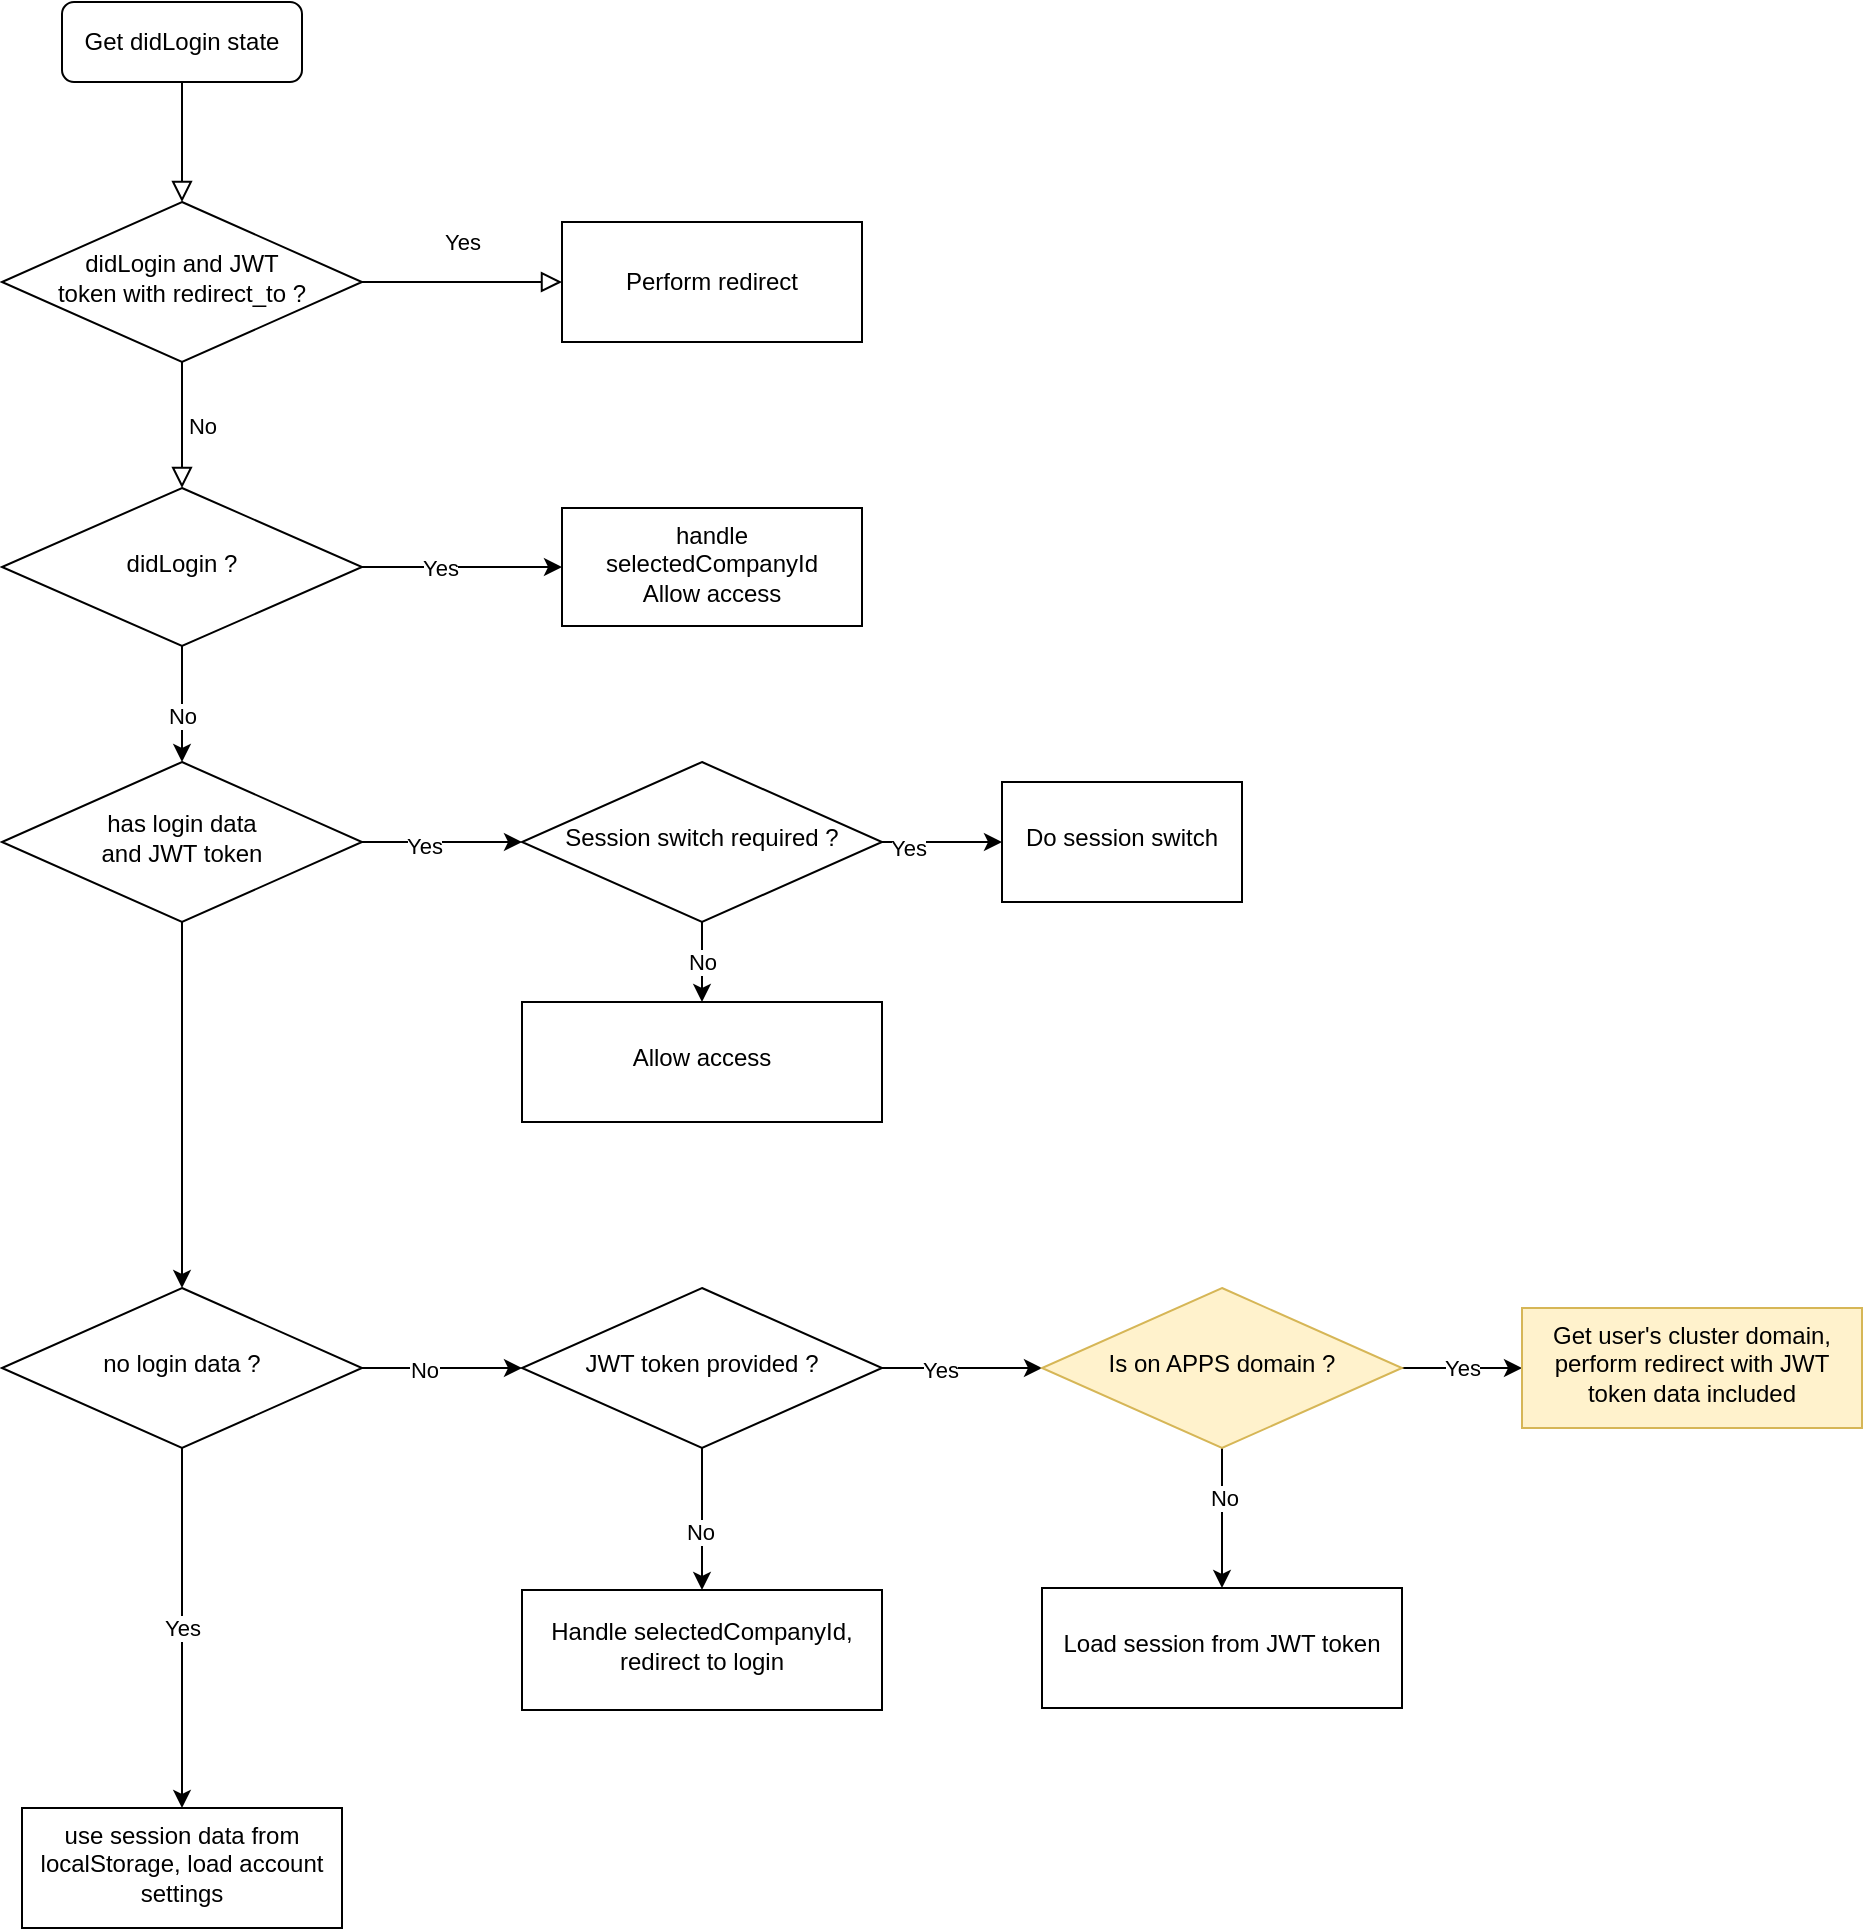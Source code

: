<mxfile version="14.2.4" type="github">
  <diagram id="C5RBs43oDa-KdzZeNtuy" name="Page-1">
    <mxGraphModel dx="1097" dy="523" grid="1" gridSize="10" guides="1" tooltips="1" connect="1" arrows="1" fold="1" page="1" pageScale="1" pageWidth="827" pageHeight="1169" math="0" shadow="0">
      <root>
        <mxCell id="WIyWlLk6GJQsqaUBKTNV-0" />
        <mxCell id="WIyWlLk6GJQsqaUBKTNV-1" parent="WIyWlLk6GJQsqaUBKTNV-0" />
        <mxCell id="WIyWlLk6GJQsqaUBKTNV-2" value="" style="rounded=0;html=1;jettySize=auto;orthogonalLoop=1;fontSize=11;endArrow=block;endFill=0;endSize=8;strokeWidth=1;shadow=0;labelBackgroundColor=none;edgeStyle=orthogonalEdgeStyle;" parent="WIyWlLk6GJQsqaUBKTNV-1" source="WIyWlLk6GJQsqaUBKTNV-3" target="WIyWlLk6GJQsqaUBKTNV-6" edge="1">
          <mxGeometry relative="1" as="geometry" />
        </mxCell>
        <mxCell id="WIyWlLk6GJQsqaUBKTNV-3" value="Get didLogin state" style="rounded=1;whiteSpace=wrap;html=1;fontSize=12;glass=0;strokeWidth=1;shadow=0;" parent="WIyWlLk6GJQsqaUBKTNV-1" vertex="1">
          <mxGeometry x="200" y="70" width="120" height="40" as="geometry" />
        </mxCell>
        <mxCell id="WIyWlLk6GJQsqaUBKTNV-4" value="Yes" style="rounded=0;html=1;jettySize=auto;orthogonalLoop=1;fontSize=11;endArrow=block;endFill=0;endSize=8;strokeWidth=1;shadow=0;labelBackgroundColor=none;edgeStyle=orthogonalEdgeStyle;" parent="WIyWlLk6GJQsqaUBKTNV-1" source="WIyWlLk6GJQsqaUBKTNV-6" target="O359kgjVD8V8Ssr4h9Wz-1" edge="1">
          <mxGeometry y="20" relative="1" as="geometry">
            <mxPoint as="offset" />
            <mxPoint x="420" y="210" as="targetPoint" />
          </mxGeometry>
        </mxCell>
        <mxCell id="WIyWlLk6GJQsqaUBKTNV-5" value="No" style="edgeStyle=orthogonalEdgeStyle;rounded=0;html=1;jettySize=auto;orthogonalLoop=1;fontSize=11;endArrow=block;endFill=0;endSize=8;strokeWidth=1;shadow=0;labelBackgroundColor=none;entryX=0.5;entryY=0;entryDx=0;entryDy=0;" parent="WIyWlLk6GJQsqaUBKTNV-1" source="WIyWlLk6GJQsqaUBKTNV-6" target="O359kgjVD8V8Ssr4h9Wz-0" edge="1">
          <mxGeometry y="10" relative="1" as="geometry">
            <mxPoint as="offset" />
            <mxPoint x="260" y="350" as="targetPoint" />
          </mxGeometry>
        </mxCell>
        <mxCell id="WIyWlLk6GJQsqaUBKTNV-6" value="&lt;div&gt;didLogin and JWT&lt;/div&gt;&lt;div&gt;token with redirect_to ?&lt;/div&gt;" style="rhombus;whiteSpace=wrap;html=1;shadow=0;fontFamily=Helvetica;fontSize=12;align=center;strokeWidth=1;spacing=6;spacingTop=-4;" parent="WIyWlLk6GJQsqaUBKTNV-1" vertex="1">
          <mxGeometry x="170" y="170" width="180" height="80" as="geometry" />
        </mxCell>
        <mxCell id="O359kgjVD8V8Ssr4h9Wz-5" value="" style="edgeStyle=orthogonalEdgeStyle;rounded=0;orthogonalLoop=1;jettySize=auto;html=1;" edge="1" parent="WIyWlLk6GJQsqaUBKTNV-1" source="O359kgjVD8V8Ssr4h9Wz-0" target="O359kgjVD8V8Ssr4h9Wz-4">
          <mxGeometry relative="1" as="geometry" />
        </mxCell>
        <mxCell id="O359kgjVD8V8Ssr4h9Wz-6" value="Yes" style="edgeLabel;html=1;align=center;verticalAlign=middle;resizable=0;points=[];" vertex="1" connectable="0" parent="O359kgjVD8V8Ssr4h9Wz-5">
          <mxGeometry x="-0.231" relative="1" as="geometry">
            <mxPoint as="offset" />
          </mxGeometry>
        </mxCell>
        <mxCell id="O359kgjVD8V8Ssr4h9Wz-8" value="" style="edgeStyle=orthogonalEdgeStyle;rounded=0;orthogonalLoop=1;jettySize=auto;html=1;" edge="1" parent="WIyWlLk6GJQsqaUBKTNV-1" source="O359kgjVD8V8Ssr4h9Wz-0" target="O359kgjVD8V8Ssr4h9Wz-7">
          <mxGeometry relative="1" as="geometry" />
        </mxCell>
        <mxCell id="O359kgjVD8V8Ssr4h9Wz-9" value="No" style="edgeLabel;html=1;align=center;verticalAlign=middle;resizable=0;points=[];" vertex="1" connectable="0" parent="O359kgjVD8V8Ssr4h9Wz-8">
          <mxGeometry x="0.192" relative="1" as="geometry">
            <mxPoint as="offset" />
          </mxGeometry>
        </mxCell>
        <mxCell id="O359kgjVD8V8Ssr4h9Wz-0" value="didLogin ?" style="rhombus;whiteSpace=wrap;html=1;shadow=0;fontFamily=Helvetica;fontSize=12;align=center;strokeWidth=1;spacing=6;spacingTop=-4;" vertex="1" parent="WIyWlLk6GJQsqaUBKTNV-1">
          <mxGeometry x="170" y="313" width="180" height="79" as="geometry" />
        </mxCell>
        <mxCell id="O359kgjVD8V8Ssr4h9Wz-1" value="Perform redirect" style="rounded=0;whiteSpace=wrap;html=1;" vertex="1" parent="WIyWlLk6GJQsqaUBKTNV-1">
          <mxGeometry x="450" y="180" width="150" height="60" as="geometry" />
        </mxCell>
        <mxCell id="O359kgjVD8V8Ssr4h9Wz-4" value="&lt;div&gt;handle selectedCompanyId&lt;/div&gt;&lt;div&gt;Allow access&lt;br&gt;&lt;/div&gt;" style="whiteSpace=wrap;html=1;shadow=0;strokeWidth=1;spacing=6;spacingTop=-4;" vertex="1" parent="WIyWlLk6GJQsqaUBKTNV-1">
          <mxGeometry x="450" y="323" width="150" height="59" as="geometry" />
        </mxCell>
        <mxCell id="O359kgjVD8V8Ssr4h9Wz-13" value="" style="edgeStyle=orthogonalEdgeStyle;rounded=0;orthogonalLoop=1;jettySize=auto;html=1;" edge="1" parent="WIyWlLk6GJQsqaUBKTNV-1" source="O359kgjVD8V8Ssr4h9Wz-7" target="O359kgjVD8V8Ssr4h9Wz-12">
          <mxGeometry relative="1" as="geometry" />
        </mxCell>
        <mxCell id="O359kgjVD8V8Ssr4h9Wz-15" value="" style="edgeStyle=orthogonalEdgeStyle;rounded=0;orthogonalLoop=1;jettySize=auto;html=1;entryX=0;entryY=0.5;entryDx=0;entryDy=0;" edge="1" parent="WIyWlLk6GJQsqaUBKTNV-1" source="O359kgjVD8V8Ssr4h9Wz-7" target="O359kgjVD8V8Ssr4h9Wz-22">
          <mxGeometry relative="1" as="geometry">
            <mxPoint x="430" y="490" as="targetPoint" />
          </mxGeometry>
        </mxCell>
        <mxCell id="O359kgjVD8V8Ssr4h9Wz-21" value="Yes" style="edgeLabel;html=1;align=center;verticalAlign=middle;resizable=0;points=[];" vertex="1" connectable="0" parent="O359kgjVD8V8Ssr4h9Wz-15">
          <mxGeometry x="-0.233" y="-2" relative="1" as="geometry">
            <mxPoint as="offset" />
          </mxGeometry>
        </mxCell>
        <mxCell id="O359kgjVD8V8Ssr4h9Wz-7" value="&lt;div&gt;has login data&lt;/div&gt;&lt;div&gt;and JWT token&lt;/div&gt;" style="rhombus;whiteSpace=wrap;html=1;shadow=0;fontFamily=Helvetica;fontSize=12;align=center;strokeWidth=1;spacing=6;spacingTop=-4;" vertex="1" parent="WIyWlLk6GJQsqaUBKTNV-1">
          <mxGeometry x="170" y="450" width="180" height="80" as="geometry" />
        </mxCell>
        <mxCell id="O359kgjVD8V8Ssr4h9Wz-30" value="" style="edgeStyle=orthogonalEdgeStyle;rounded=0;orthogonalLoop=1;jettySize=auto;html=1;" edge="1" parent="WIyWlLk6GJQsqaUBKTNV-1" source="O359kgjVD8V8Ssr4h9Wz-12" target="O359kgjVD8V8Ssr4h9Wz-29">
          <mxGeometry relative="1" as="geometry" />
        </mxCell>
        <mxCell id="O359kgjVD8V8Ssr4h9Wz-31" value="No" style="edgeLabel;html=1;align=center;verticalAlign=middle;resizable=0;points=[];" vertex="1" connectable="0" parent="O359kgjVD8V8Ssr4h9Wz-30">
          <mxGeometry x="-0.225" y="-1" relative="1" as="geometry">
            <mxPoint as="offset" />
          </mxGeometry>
        </mxCell>
        <mxCell id="O359kgjVD8V8Ssr4h9Wz-45" value="Yes" style="edgeStyle=orthogonalEdgeStyle;rounded=0;orthogonalLoop=1;jettySize=auto;html=1;" edge="1" parent="WIyWlLk6GJQsqaUBKTNV-1" source="O359kgjVD8V8Ssr4h9Wz-12" target="O359kgjVD8V8Ssr4h9Wz-44">
          <mxGeometry relative="1" as="geometry" />
        </mxCell>
        <mxCell id="O359kgjVD8V8Ssr4h9Wz-12" value="no login data ?" style="rhombus;whiteSpace=wrap;html=1;shadow=0;fontFamily=Helvetica;fontSize=12;align=center;strokeWidth=1;spacing=6;spacingTop=-4;" vertex="1" parent="WIyWlLk6GJQsqaUBKTNV-1">
          <mxGeometry x="170" y="713" width="180" height="80" as="geometry" />
        </mxCell>
        <mxCell id="O359kgjVD8V8Ssr4h9Wz-19" value="No" style="edgeStyle=orthogonalEdgeStyle;rounded=0;orthogonalLoop=1;jettySize=auto;html=1;" edge="1" parent="WIyWlLk6GJQsqaUBKTNV-1" target="O359kgjVD8V8Ssr4h9Wz-18">
          <mxGeometry relative="1" as="geometry">
            <mxPoint x="520" y="530" as="sourcePoint" />
            <Array as="points">
              <mxPoint x="520" y="570" />
            </Array>
          </mxGeometry>
        </mxCell>
        <mxCell id="O359kgjVD8V8Ssr4h9Wz-18" value="Allow access" style="whiteSpace=wrap;html=1;shadow=0;strokeWidth=1;spacing=6;spacingTop=-4;" vertex="1" parent="WIyWlLk6GJQsqaUBKTNV-1">
          <mxGeometry x="430" y="570" width="180" height="60" as="geometry" />
        </mxCell>
        <mxCell id="O359kgjVD8V8Ssr4h9Wz-27" value="" style="edgeStyle=orthogonalEdgeStyle;rounded=0;orthogonalLoop=1;jettySize=auto;html=1;" edge="1" parent="WIyWlLk6GJQsqaUBKTNV-1" source="O359kgjVD8V8Ssr4h9Wz-22" target="O359kgjVD8V8Ssr4h9Wz-26">
          <mxGeometry relative="1" as="geometry" />
        </mxCell>
        <mxCell id="O359kgjVD8V8Ssr4h9Wz-28" value="Yes" style="edgeLabel;html=1;align=center;verticalAlign=middle;resizable=0;points=[];" vertex="1" connectable="0" parent="O359kgjVD8V8Ssr4h9Wz-27">
          <mxGeometry x="-0.576" y="-3" relative="1" as="geometry">
            <mxPoint as="offset" />
          </mxGeometry>
        </mxCell>
        <mxCell id="O359kgjVD8V8Ssr4h9Wz-22" value="Session switch required ?" style="rhombus;whiteSpace=wrap;html=1;shadow=0;fontFamily=Helvetica;fontSize=12;align=center;strokeWidth=1;spacing=6;spacingTop=-4;" vertex="1" parent="WIyWlLk6GJQsqaUBKTNV-1">
          <mxGeometry x="430" y="450" width="180" height="80" as="geometry" />
        </mxCell>
        <mxCell id="O359kgjVD8V8Ssr4h9Wz-26" value="Do session switch" style="whiteSpace=wrap;html=1;shadow=0;strokeWidth=1;spacing=6;spacingTop=-4;" vertex="1" parent="WIyWlLk6GJQsqaUBKTNV-1">
          <mxGeometry x="670" y="460" width="120" height="60" as="geometry" />
        </mxCell>
        <mxCell id="O359kgjVD8V8Ssr4h9Wz-33" value="" style="edgeStyle=orthogonalEdgeStyle;rounded=0;orthogonalLoop=1;jettySize=auto;html=1;" edge="1" parent="WIyWlLk6GJQsqaUBKTNV-1" source="O359kgjVD8V8Ssr4h9Wz-29" target="O359kgjVD8V8Ssr4h9Wz-32">
          <mxGeometry relative="1" as="geometry" />
        </mxCell>
        <mxCell id="O359kgjVD8V8Ssr4h9Wz-34" value="No" style="edgeLabel;html=1;align=center;verticalAlign=middle;resizable=0;points=[];" vertex="1" connectable="0" parent="O359kgjVD8V8Ssr4h9Wz-33">
          <mxGeometry x="0.185" y="-1" relative="1" as="geometry">
            <mxPoint as="offset" />
          </mxGeometry>
        </mxCell>
        <mxCell id="O359kgjVD8V8Ssr4h9Wz-37" value="" style="edgeStyle=orthogonalEdgeStyle;rounded=0;orthogonalLoop=1;jettySize=auto;html=1;" edge="1" parent="WIyWlLk6GJQsqaUBKTNV-1" source="O359kgjVD8V8Ssr4h9Wz-29" target="O359kgjVD8V8Ssr4h9Wz-36">
          <mxGeometry relative="1" as="geometry" />
        </mxCell>
        <mxCell id="O359kgjVD8V8Ssr4h9Wz-38" value="Yes" style="edgeLabel;html=1;align=center;verticalAlign=middle;resizable=0;points=[];" vertex="1" connectable="0" parent="O359kgjVD8V8Ssr4h9Wz-37">
          <mxGeometry x="-0.275" y="-1" relative="1" as="geometry">
            <mxPoint as="offset" />
          </mxGeometry>
        </mxCell>
        <mxCell id="O359kgjVD8V8Ssr4h9Wz-29" value="JWT token provided ?" style="rhombus;whiteSpace=wrap;html=1;shadow=0;fontFamily=Helvetica;fontSize=12;align=center;strokeWidth=1;spacing=6;spacingTop=-4;" vertex="1" parent="WIyWlLk6GJQsqaUBKTNV-1">
          <mxGeometry x="430" y="713" width="180" height="80" as="geometry" />
        </mxCell>
        <mxCell id="O359kgjVD8V8Ssr4h9Wz-32" value="&lt;div&gt;Handle selectedCompanyId,&lt;/div&gt;&lt;div&gt;redirect to login&lt;br&gt;&lt;/div&gt;" style="whiteSpace=wrap;html=1;shadow=0;strokeWidth=1;spacing=6;spacingTop=-4;" vertex="1" parent="WIyWlLk6GJQsqaUBKTNV-1">
          <mxGeometry x="430" y="864" width="180" height="60" as="geometry" />
        </mxCell>
        <mxCell id="O359kgjVD8V8Ssr4h9Wz-40" value="" style="edgeStyle=orthogonalEdgeStyle;rounded=0;orthogonalLoop=1;jettySize=auto;html=1;" edge="1" parent="WIyWlLk6GJQsqaUBKTNV-1" source="O359kgjVD8V8Ssr4h9Wz-36" target="O359kgjVD8V8Ssr4h9Wz-39">
          <mxGeometry relative="1" as="geometry" />
        </mxCell>
        <mxCell id="O359kgjVD8V8Ssr4h9Wz-41" value="No" style="edgeLabel;html=1;align=center;verticalAlign=middle;resizable=0;points=[];" vertex="1" connectable="0" parent="O359kgjVD8V8Ssr4h9Wz-40">
          <mxGeometry x="-0.295" y="1" relative="1" as="geometry">
            <mxPoint as="offset" />
          </mxGeometry>
        </mxCell>
        <mxCell id="O359kgjVD8V8Ssr4h9Wz-43" value="Yes" style="edgeStyle=orthogonalEdgeStyle;rounded=0;orthogonalLoop=1;jettySize=auto;html=1;" edge="1" parent="WIyWlLk6GJQsqaUBKTNV-1" source="O359kgjVD8V8Ssr4h9Wz-36" target="O359kgjVD8V8Ssr4h9Wz-42">
          <mxGeometry relative="1" as="geometry" />
        </mxCell>
        <mxCell id="O359kgjVD8V8Ssr4h9Wz-36" value="Is on APPS domain ?" style="rhombus;whiteSpace=wrap;html=1;shadow=0;fontFamily=Helvetica;fontSize=12;align=center;strokeWidth=1;spacing=6;spacingTop=-4;fillColor=#fff2cc;strokeColor=#d6b656;" vertex="1" parent="WIyWlLk6GJQsqaUBKTNV-1">
          <mxGeometry x="690" y="713" width="180" height="80" as="geometry" />
        </mxCell>
        <mxCell id="O359kgjVD8V8Ssr4h9Wz-39" value="Load session from JWT token" style="whiteSpace=wrap;html=1;shadow=0;strokeWidth=1;spacing=6;spacingTop=-4;" vertex="1" parent="WIyWlLk6GJQsqaUBKTNV-1">
          <mxGeometry x="690" y="863" width="180" height="60" as="geometry" />
        </mxCell>
        <mxCell id="O359kgjVD8V8Ssr4h9Wz-42" value="&lt;div&gt;Get user&#39;s cluster domain,&lt;/div&gt;&lt;div&gt;perform redirect with JWT token data included&lt;br&gt;&lt;/div&gt;" style="whiteSpace=wrap;html=1;shadow=0;strokeWidth=1;spacing=6;spacingTop=-4;fillColor=#fff2cc;strokeColor=#d6b656;" vertex="1" parent="WIyWlLk6GJQsqaUBKTNV-1">
          <mxGeometry x="930" y="723" width="170" height="60" as="geometry" />
        </mxCell>
        <mxCell id="O359kgjVD8V8Ssr4h9Wz-44" value="use session data from localStorage, load account settings" style="whiteSpace=wrap;html=1;shadow=0;strokeWidth=1;spacing=6;spacingTop=-4;" vertex="1" parent="WIyWlLk6GJQsqaUBKTNV-1">
          <mxGeometry x="180" y="973" width="160" height="60" as="geometry" />
        </mxCell>
      </root>
    </mxGraphModel>
  </diagram>
</mxfile>
